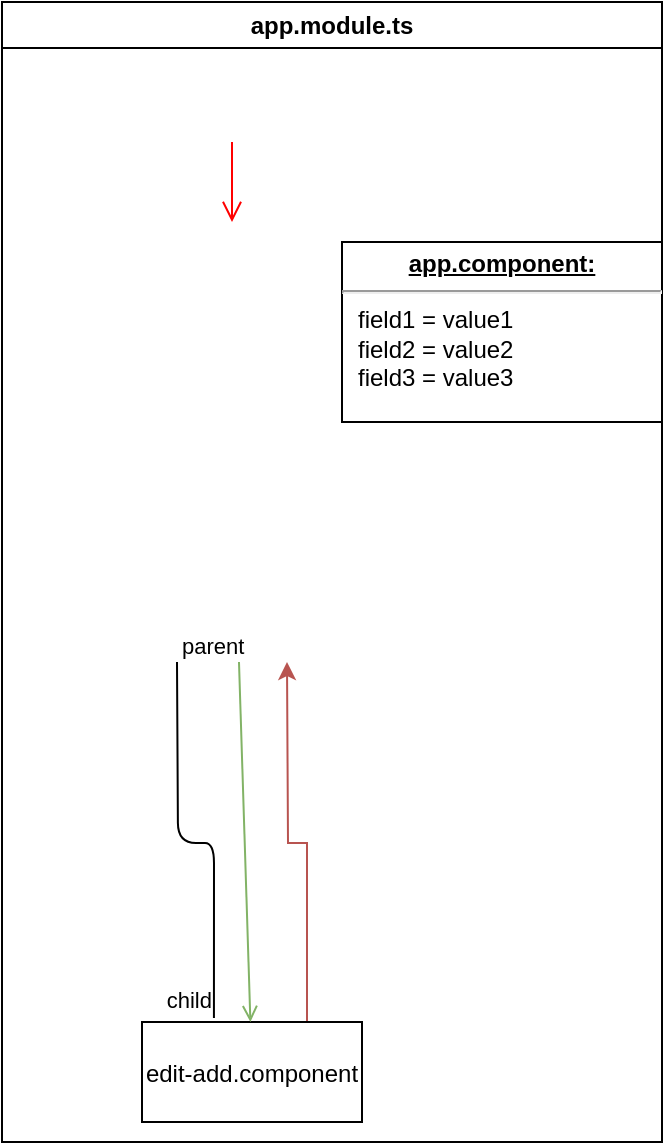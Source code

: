 <mxfile version="14.1.8" type="github">
  <diagram name="Page-1" id="e7e014a7-5840-1c2e-5031-d8a46d1fe8dd">
    <mxGraphModel dx="1422" dy="719" grid="1" gridSize="10" guides="1" tooltips="1" connect="1" arrows="1" fold="1" page="1" pageScale="1" pageWidth="1169" pageHeight="826" background="#ffffff" math="0" shadow="0">
      <root>
        <mxCell id="0" />
        <mxCell id="1" parent="0" />
        <mxCell id="2" value="app.module.ts" style="swimlane;whiteSpace=wrap" parent="1" vertex="1">
          <mxGeometry x="40" y="90" width="330" height="570" as="geometry" />
        </mxCell>
        <mxCell id="6" value="" style="edgeStyle=elbowEdgeStyle;elbow=horizontal;verticalAlign=bottom;endArrow=open;endSize=8;strokeColor=#FF0000;endFill=1;rounded=0" parent="2" edge="1">
          <mxGeometry x="100" y="40" as="geometry">
            <mxPoint x="115" y="110" as="targetPoint" />
            <mxPoint x="115" y="70" as="sourcePoint" />
          </mxGeometry>
        </mxCell>
        <mxCell id="lobZnDdRnAItkKINZfBI-42" style="edgeStyle=orthogonalEdgeStyle;rounded=0;orthogonalLoop=1;jettySize=auto;html=1;exitX=0.75;exitY=0;exitDx=0;exitDy=0;entryX=0.75;entryY=1;entryDx=0;entryDy=0;fillColor=#f8cecc;strokeColor=#b85450;" edge="1" parent="2" source="8">
          <mxGeometry relative="1" as="geometry">
            <mxPoint x="142.5" y="330" as="targetPoint" />
          </mxGeometry>
        </mxCell>
        <mxCell id="8" value="edit-add.component" style="" parent="2" vertex="1">
          <mxGeometry x="70" y="510" width="110" height="50" as="geometry" />
        </mxCell>
        <mxCell id="9" value="" style="endArrow=open;strokeColor=#82b366;endFill=1;rounded=0;fillColor=#d5e8d4;" parent="2" target="8" edge="1">
          <mxGeometry relative="1" as="geometry">
            <mxPoint x="118.492" y="330" as="sourcePoint" />
          </mxGeometry>
        </mxCell>
        <mxCell id="lobZnDdRnAItkKINZfBI-43" value="" style="endArrow=none;html=1;edgeStyle=orthogonalEdgeStyle;entryX=0.327;entryY=-0.04;entryDx=0;entryDy=0;entryPerimeter=0;exitX=0.25;exitY=1;exitDx=0;exitDy=0;" edge="1" parent="2" target="8">
          <mxGeometry relative="1" as="geometry">
            <mxPoint x="87.5" y="330" as="sourcePoint" />
            <mxPoint x="300" y="350" as="targetPoint" />
          </mxGeometry>
        </mxCell>
        <mxCell id="lobZnDdRnAItkKINZfBI-44" value="parent" style="edgeLabel;resizable=0;html=1;align=left;verticalAlign=bottom;" connectable="0" vertex="1" parent="lobZnDdRnAItkKINZfBI-43">
          <mxGeometry x="-1" relative="1" as="geometry" />
        </mxCell>
        <mxCell id="lobZnDdRnAItkKINZfBI-45" value="child" style="edgeLabel;resizable=0;html=1;align=right;verticalAlign=bottom;" connectable="0" vertex="1" parent="lobZnDdRnAItkKINZfBI-43">
          <mxGeometry x="1" relative="1" as="geometry" />
        </mxCell>
        <mxCell id="lobZnDdRnAItkKINZfBI-46" value="&lt;p style=&quot;margin: 0px ; margin-top: 4px ; text-align: center ; text-decoration: underline&quot;&gt;&lt;b&gt;app.component:&lt;/b&gt;&lt;/p&gt;&lt;hr&gt;&lt;p style=&quot;margin: 0px ; margin-left: 8px&quot;&gt;field1 = value1&lt;br&gt;field2 = value2&lt;br&gt;field3 = value3&lt;/p&gt;" style="verticalAlign=top;align=left;overflow=fill;fontSize=12;fontFamily=Helvetica;html=1;" vertex="1" parent="2">
          <mxGeometry x="170" y="120" width="160" height="90" as="geometry" />
        </mxCell>
      </root>
    </mxGraphModel>
  </diagram>
</mxfile>
